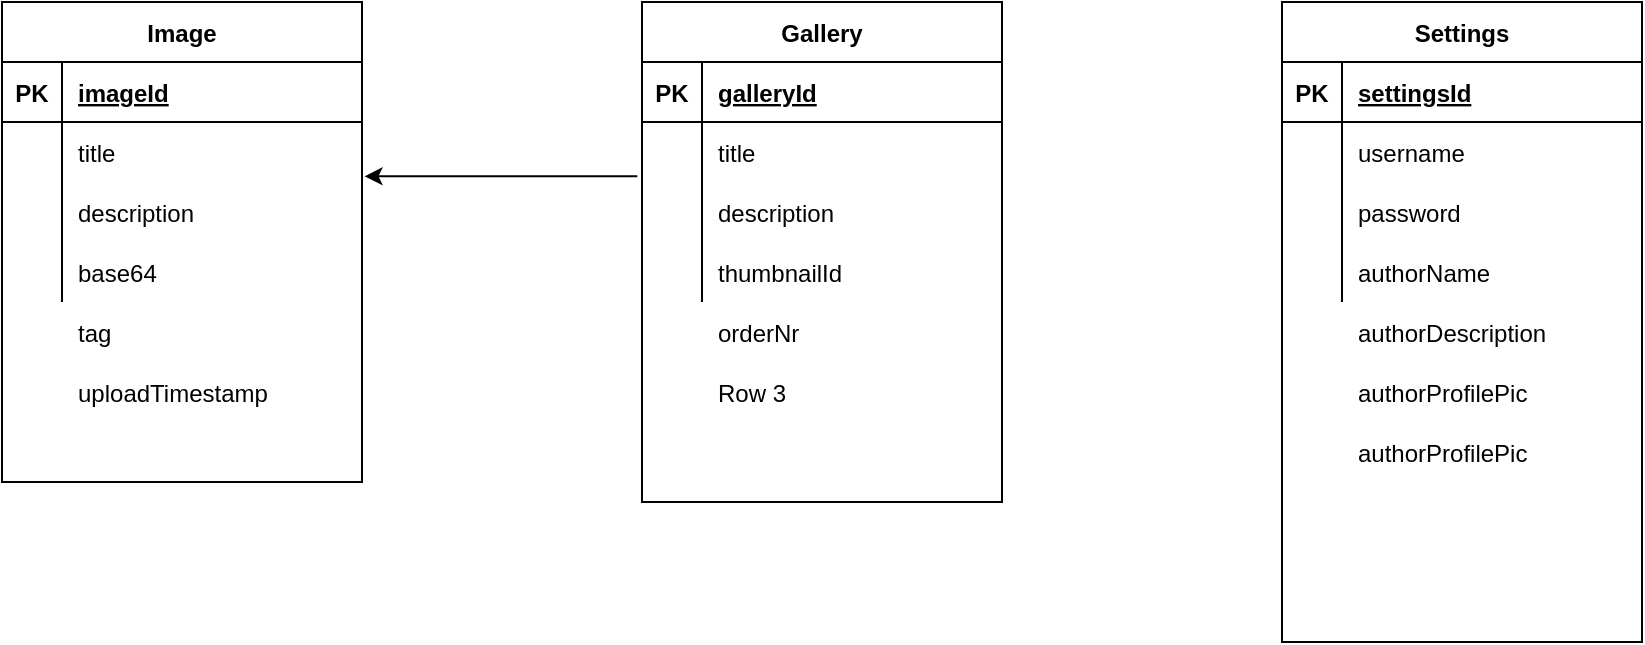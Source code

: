 <mxfile version="13.8.8" type="github">
  <diagram id="Vd4Sg8NFE2fkGkpVhoSi" name="Page-1">
    <mxGraphModel dx="813" dy="458" grid="1" gridSize="10" guides="1" tooltips="1" connect="1" arrows="1" fold="1" page="1" pageScale="1" pageWidth="1169" pageHeight="827" math="0" shadow="0">
      <root>
        <mxCell id="0" />
        <mxCell id="1" parent="0" />
        <mxCell id="tW5KRWOFJC_Va-rLxCqM-1" value="Image" style="shape=table;startSize=30;container=1;collapsible=1;childLayout=tableLayout;fixedRows=1;rowLines=0;fontStyle=1;align=center;resizeLast=1;" vertex="1" parent="1">
          <mxGeometry x="160" y="200" width="180" height="240" as="geometry" />
        </mxCell>
        <mxCell id="tW5KRWOFJC_Va-rLxCqM-2" value="" style="shape=partialRectangle;collapsible=0;dropTarget=0;pointerEvents=0;fillColor=none;top=0;left=0;bottom=1;right=0;points=[[0,0.5],[1,0.5]];portConstraint=eastwest;" vertex="1" parent="tW5KRWOFJC_Va-rLxCqM-1">
          <mxGeometry y="30" width="180" height="30" as="geometry" />
        </mxCell>
        <mxCell id="tW5KRWOFJC_Va-rLxCqM-3" value="PK" style="shape=partialRectangle;connectable=0;fillColor=none;top=0;left=0;bottom=0;right=0;fontStyle=1;overflow=hidden;" vertex="1" parent="tW5KRWOFJC_Va-rLxCqM-2">
          <mxGeometry width="30" height="30" as="geometry" />
        </mxCell>
        <mxCell id="tW5KRWOFJC_Va-rLxCqM-4" value="imageId" style="shape=partialRectangle;connectable=0;fillColor=none;top=0;left=0;bottom=0;right=0;align=left;spacingLeft=6;fontStyle=5;overflow=hidden;dashed=1;" vertex="1" parent="tW5KRWOFJC_Va-rLxCqM-2">
          <mxGeometry x="30" width="150" height="30" as="geometry" />
        </mxCell>
        <mxCell id="tW5KRWOFJC_Va-rLxCqM-5" value="" style="shape=partialRectangle;collapsible=0;dropTarget=0;pointerEvents=0;fillColor=none;top=0;left=0;bottom=0;right=0;points=[[0,0.5],[1,0.5]];portConstraint=eastwest;" vertex="1" parent="tW5KRWOFJC_Va-rLxCqM-1">
          <mxGeometry y="60" width="180" height="30" as="geometry" />
        </mxCell>
        <mxCell id="tW5KRWOFJC_Va-rLxCqM-6" value="" style="shape=partialRectangle;connectable=0;fillColor=none;top=0;left=0;bottom=0;right=0;editable=1;overflow=hidden;" vertex="1" parent="tW5KRWOFJC_Va-rLxCqM-5">
          <mxGeometry width="30" height="30" as="geometry" />
        </mxCell>
        <mxCell id="tW5KRWOFJC_Va-rLxCqM-7" value="title" style="shape=partialRectangle;connectable=0;fillColor=none;top=0;left=0;bottom=0;right=0;align=left;spacingLeft=6;overflow=hidden;" vertex="1" parent="tW5KRWOFJC_Va-rLxCqM-5">
          <mxGeometry x="30" width="150" height="30" as="geometry" />
        </mxCell>
        <mxCell id="tW5KRWOFJC_Va-rLxCqM-8" value="" style="shape=partialRectangle;collapsible=0;dropTarget=0;pointerEvents=0;fillColor=none;top=0;left=0;bottom=0;right=0;points=[[0,0.5],[1,0.5]];portConstraint=eastwest;" vertex="1" parent="tW5KRWOFJC_Va-rLxCqM-1">
          <mxGeometry y="90" width="180" height="30" as="geometry" />
        </mxCell>
        <mxCell id="tW5KRWOFJC_Va-rLxCqM-9" value="" style="shape=partialRectangle;connectable=0;fillColor=none;top=0;left=0;bottom=0;right=0;editable=1;overflow=hidden;" vertex="1" parent="tW5KRWOFJC_Va-rLxCqM-8">
          <mxGeometry width="30" height="30" as="geometry" />
        </mxCell>
        <mxCell id="tW5KRWOFJC_Va-rLxCqM-10" value="description" style="shape=partialRectangle;connectable=0;fillColor=none;top=0;left=0;bottom=0;right=0;align=left;spacingLeft=6;overflow=hidden;" vertex="1" parent="tW5KRWOFJC_Va-rLxCqM-8">
          <mxGeometry x="30" width="150" height="30" as="geometry" />
        </mxCell>
        <mxCell id="tW5KRWOFJC_Va-rLxCqM-11" value="" style="shape=partialRectangle;collapsible=0;dropTarget=0;pointerEvents=0;fillColor=none;top=0;left=0;bottom=0;right=0;points=[[0,0.5],[1,0.5]];portConstraint=eastwest;" vertex="1" parent="tW5KRWOFJC_Va-rLxCqM-1">
          <mxGeometry y="120" width="180" height="30" as="geometry" />
        </mxCell>
        <mxCell id="tW5KRWOFJC_Va-rLxCqM-12" value="" style="shape=partialRectangle;connectable=0;fillColor=none;top=0;left=0;bottom=0;right=0;editable=1;overflow=hidden;" vertex="1" parent="tW5KRWOFJC_Va-rLxCqM-11">
          <mxGeometry width="30" height="30" as="geometry" />
        </mxCell>
        <mxCell id="tW5KRWOFJC_Va-rLxCqM-13" value="base64" style="shape=partialRectangle;connectable=0;fillColor=none;top=0;left=0;bottom=0;right=0;align=left;spacingLeft=6;overflow=hidden;" vertex="1" parent="tW5KRWOFJC_Va-rLxCqM-11">
          <mxGeometry x="30" width="150" height="30" as="geometry" />
        </mxCell>
        <mxCell id="tW5KRWOFJC_Va-rLxCqM-27" value="Gallery" style="shape=table;startSize=30;container=1;collapsible=1;childLayout=tableLayout;fixedRows=1;rowLines=0;fontStyle=1;align=center;resizeLast=1;" vertex="1" parent="1">
          <mxGeometry x="480" y="200" width="180" height="250" as="geometry" />
        </mxCell>
        <mxCell id="tW5KRWOFJC_Va-rLxCqM-28" value="" style="shape=partialRectangle;collapsible=0;dropTarget=0;pointerEvents=0;fillColor=none;top=0;left=0;bottom=1;right=0;points=[[0,0.5],[1,0.5]];portConstraint=eastwest;" vertex="1" parent="tW5KRWOFJC_Va-rLxCqM-27">
          <mxGeometry y="30" width="180" height="30" as="geometry" />
        </mxCell>
        <mxCell id="tW5KRWOFJC_Va-rLxCqM-29" value="PK" style="shape=partialRectangle;connectable=0;fillColor=none;top=0;left=0;bottom=0;right=0;fontStyle=1;overflow=hidden;" vertex="1" parent="tW5KRWOFJC_Va-rLxCqM-28">
          <mxGeometry width="30" height="30" as="geometry" />
        </mxCell>
        <mxCell id="tW5KRWOFJC_Va-rLxCqM-30" value="galleryId" style="shape=partialRectangle;connectable=0;fillColor=none;top=0;left=0;bottom=0;right=0;align=left;spacingLeft=6;fontStyle=5;overflow=hidden;" vertex="1" parent="tW5KRWOFJC_Va-rLxCqM-28">
          <mxGeometry x="30" width="150" height="30" as="geometry" />
        </mxCell>
        <mxCell id="tW5KRWOFJC_Va-rLxCqM-31" value="" style="shape=partialRectangle;collapsible=0;dropTarget=0;pointerEvents=0;fillColor=none;top=0;left=0;bottom=0;right=0;points=[[0,0.5],[1,0.5]];portConstraint=eastwest;" vertex="1" parent="tW5KRWOFJC_Va-rLxCqM-27">
          <mxGeometry y="60" width="180" height="30" as="geometry" />
        </mxCell>
        <mxCell id="tW5KRWOFJC_Va-rLxCqM-32" value="" style="shape=partialRectangle;connectable=0;fillColor=none;top=0;left=0;bottom=0;right=0;editable=1;overflow=hidden;" vertex="1" parent="tW5KRWOFJC_Va-rLxCqM-31">
          <mxGeometry width="30" height="30" as="geometry" />
        </mxCell>
        <mxCell id="tW5KRWOFJC_Va-rLxCqM-33" value="title" style="shape=partialRectangle;connectable=0;fillColor=none;top=0;left=0;bottom=0;right=0;align=left;spacingLeft=6;overflow=hidden;" vertex="1" parent="tW5KRWOFJC_Va-rLxCqM-31">
          <mxGeometry x="30" width="150" height="30" as="geometry" />
        </mxCell>
        <mxCell id="tW5KRWOFJC_Va-rLxCqM-34" value="" style="shape=partialRectangle;collapsible=0;dropTarget=0;pointerEvents=0;fillColor=none;top=0;left=0;bottom=0;right=0;points=[[0,0.5],[1,0.5]];portConstraint=eastwest;" vertex="1" parent="tW5KRWOFJC_Va-rLxCqM-27">
          <mxGeometry y="90" width="180" height="30" as="geometry" />
        </mxCell>
        <mxCell id="tW5KRWOFJC_Va-rLxCqM-35" value="" style="shape=partialRectangle;connectable=0;fillColor=none;top=0;left=0;bottom=0;right=0;editable=1;overflow=hidden;" vertex="1" parent="tW5KRWOFJC_Va-rLxCqM-34">
          <mxGeometry width="30" height="30" as="geometry" />
        </mxCell>
        <mxCell id="tW5KRWOFJC_Va-rLxCqM-36" value="description" style="shape=partialRectangle;connectable=0;fillColor=none;top=0;left=0;bottom=0;right=0;align=left;spacingLeft=6;overflow=hidden;" vertex="1" parent="tW5KRWOFJC_Va-rLxCqM-34">
          <mxGeometry x="30" width="150" height="30" as="geometry" />
        </mxCell>
        <mxCell id="tW5KRWOFJC_Va-rLxCqM-37" value="" style="shape=partialRectangle;collapsible=0;dropTarget=0;pointerEvents=0;fillColor=none;top=0;left=0;bottom=0;right=0;points=[[0,0.5],[1,0.5]];portConstraint=eastwest;dashed=1;" vertex="1" parent="tW5KRWOFJC_Va-rLxCqM-27">
          <mxGeometry y="120" width="180" height="30" as="geometry" />
        </mxCell>
        <mxCell id="tW5KRWOFJC_Va-rLxCqM-38" value="" style="shape=partialRectangle;connectable=0;fillColor=none;top=0;left=0;bottom=0;right=0;editable=1;overflow=hidden;" vertex="1" parent="tW5KRWOFJC_Va-rLxCqM-37">
          <mxGeometry width="30" height="30" as="geometry" />
        </mxCell>
        <mxCell id="tW5KRWOFJC_Va-rLxCqM-39" value="thumbnailId" style="shape=partialRectangle;connectable=0;fillColor=none;top=0;left=0;bottom=0;right=0;align=left;spacingLeft=6;overflow=hidden;dashed=1;" vertex="1" parent="tW5KRWOFJC_Va-rLxCqM-37">
          <mxGeometry x="30" width="150" height="30" as="geometry" />
        </mxCell>
        <mxCell id="tW5KRWOFJC_Va-rLxCqM-44" value="" style="endArrow=none;html=1;startArrow=classic;startFill=1;exitX=1.007;exitY=-0.095;exitDx=0;exitDy=0;exitPerimeter=0;entryX=-0.013;entryY=0.905;entryDx=0;entryDy=0;entryPerimeter=0;" edge="1" parent="1" source="tW5KRWOFJC_Va-rLxCqM-8" target="tW5KRWOFJC_Va-rLxCqM-31">
          <mxGeometry width="50" height="50" relative="1" as="geometry">
            <mxPoint x="330" y="280" as="sourcePoint" />
            <mxPoint x="469" y="280" as="targetPoint" />
          </mxGeometry>
        </mxCell>
        <mxCell id="tW5KRWOFJC_Va-rLxCqM-45" value="Settings" style="shape=table;startSize=30;container=1;collapsible=1;childLayout=tableLayout;fixedRows=1;rowLines=0;fontStyle=1;align=center;resizeLast=1;" vertex="1" parent="1">
          <mxGeometry x="800" y="200" width="180" height="320" as="geometry" />
        </mxCell>
        <mxCell id="tW5KRWOFJC_Va-rLxCqM-46" value="" style="shape=partialRectangle;collapsible=0;dropTarget=0;pointerEvents=0;fillColor=none;top=0;left=0;bottom=1;right=0;points=[[0,0.5],[1,0.5]];portConstraint=eastwest;" vertex="1" parent="tW5KRWOFJC_Va-rLxCqM-45">
          <mxGeometry y="30" width="180" height="30" as="geometry" />
        </mxCell>
        <mxCell id="tW5KRWOFJC_Va-rLxCqM-47" value="PK" style="shape=partialRectangle;connectable=0;fillColor=none;top=0;left=0;bottom=0;right=0;fontStyle=1;overflow=hidden;" vertex="1" parent="tW5KRWOFJC_Va-rLxCqM-46">
          <mxGeometry width="30" height="30" as="geometry" />
        </mxCell>
        <mxCell id="tW5KRWOFJC_Va-rLxCqM-48" value="settingsId" style="shape=partialRectangle;connectable=0;fillColor=none;top=0;left=0;bottom=0;right=0;align=left;spacingLeft=6;fontStyle=5;overflow=hidden;" vertex="1" parent="tW5KRWOFJC_Va-rLxCqM-46">
          <mxGeometry x="30" width="150" height="30" as="geometry" />
        </mxCell>
        <mxCell id="tW5KRWOFJC_Va-rLxCqM-49" value="" style="shape=partialRectangle;collapsible=0;dropTarget=0;pointerEvents=0;fillColor=none;top=0;left=0;bottom=0;right=0;points=[[0,0.5],[1,0.5]];portConstraint=eastwest;" vertex="1" parent="tW5KRWOFJC_Va-rLxCqM-45">
          <mxGeometry y="60" width="180" height="30" as="geometry" />
        </mxCell>
        <mxCell id="tW5KRWOFJC_Va-rLxCqM-50" value="" style="shape=partialRectangle;connectable=0;fillColor=none;top=0;left=0;bottom=0;right=0;editable=1;overflow=hidden;" vertex="1" parent="tW5KRWOFJC_Va-rLxCqM-49">
          <mxGeometry width="30" height="30" as="geometry" />
        </mxCell>
        <mxCell id="tW5KRWOFJC_Va-rLxCqM-51" value="username" style="shape=partialRectangle;connectable=0;fillColor=none;top=0;left=0;bottom=0;right=0;align=left;spacingLeft=6;overflow=hidden;" vertex="1" parent="tW5KRWOFJC_Va-rLxCqM-49">
          <mxGeometry x="30" width="150" height="30" as="geometry" />
        </mxCell>
        <mxCell id="tW5KRWOFJC_Va-rLxCqM-52" value="" style="shape=partialRectangle;collapsible=0;dropTarget=0;pointerEvents=0;fillColor=none;top=0;left=0;bottom=0;right=0;points=[[0,0.5],[1,0.5]];portConstraint=eastwest;" vertex="1" parent="tW5KRWOFJC_Va-rLxCqM-45">
          <mxGeometry y="90" width="180" height="30" as="geometry" />
        </mxCell>
        <mxCell id="tW5KRWOFJC_Va-rLxCqM-53" value="" style="shape=partialRectangle;connectable=0;fillColor=none;top=0;left=0;bottom=0;right=0;editable=1;overflow=hidden;" vertex="1" parent="tW5KRWOFJC_Va-rLxCqM-52">
          <mxGeometry width="30" height="30" as="geometry" />
        </mxCell>
        <mxCell id="tW5KRWOFJC_Va-rLxCqM-54" value="password" style="shape=partialRectangle;connectable=0;fillColor=none;top=0;left=0;bottom=0;right=0;align=left;spacingLeft=6;overflow=hidden;" vertex="1" parent="tW5KRWOFJC_Va-rLxCqM-52">
          <mxGeometry x="30" width="150" height="30" as="geometry" />
        </mxCell>
        <mxCell id="tW5KRWOFJC_Va-rLxCqM-55" value="" style="shape=partialRectangle;collapsible=0;dropTarget=0;pointerEvents=0;fillColor=none;top=0;left=0;bottom=0;right=0;points=[[0,0.5],[1,0.5]];portConstraint=eastwest;" vertex="1" parent="tW5KRWOFJC_Va-rLxCqM-45">
          <mxGeometry y="120" width="180" height="30" as="geometry" />
        </mxCell>
        <mxCell id="tW5KRWOFJC_Va-rLxCqM-56" value="" style="shape=partialRectangle;connectable=0;fillColor=none;top=0;left=0;bottom=0;right=0;editable=1;overflow=hidden;" vertex="1" parent="tW5KRWOFJC_Va-rLxCqM-55">
          <mxGeometry width="30" height="30" as="geometry" />
        </mxCell>
        <mxCell id="tW5KRWOFJC_Va-rLxCqM-57" value="authorName" style="shape=partialRectangle;connectable=0;fillColor=none;top=0;left=0;bottom=0;right=0;align=left;spacingLeft=6;overflow=hidden;" vertex="1" parent="tW5KRWOFJC_Va-rLxCqM-55">
          <mxGeometry x="30" width="150" height="30" as="geometry" />
        </mxCell>
        <mxCell id="tW5KRWOFJC_Va-rLxCqM-59" value="orderNr" style="shape=partialRectangle;connectable=0;fillColor=none;top=0;left=0;bottom=0;right=0;align=left;spacingLeft=6;overflow=hidden;" vertex="1" parent="1">
          <mxGeometry x="510" y="350" width="150" height="30" as="geometry" />
        </mxCell>
        <mxCell id="tW5KRWOFJC_Va-rLxCqM-60" value="Row 3" style="shape=partialRectangle;connectable=0;fillColor=none;top=0;left=0;bottom=0;right=0;align=left;spacingLeft=6;overflow=hidden;" vertex="1" parent="1">
          <mxGeometry x="510" y="380" width="150" height="30" as="geometry" />
        </mxCell>
        <mxCell id="tW5KRWOFJC_Va-rLxCqM-61" value="tag" style="shape=partialRectangle;connectable=0;fillColor=none;top=0;left=0;bottom=0;right=0;align=left;spacingLeft=6;overflow=hidden;" vertex="1" parent="1">
          <mxGeometry x="190" y="350" width="150" height="30" as="geometry" />
        </mxCell>
        <mxCell id="tW5KRWOFJC_Va-rLxCqM-62" value="uploadTimestamp" style="shape=partialRectangle;connectable=0;fillColor=none;top=0;left=0;bottom=0;right=0;align=left;spacingLeft=6;overflow=hidden;" vertex="1" parent="1">
          <mxGeometry x="190" y="380" width="150" height="30" as="geometry" />
        </mxCell>
        <mxCell id="tW5KRWOFJC_Va-rLxCqM-63" value="authorDescription" style="shape=partialRectangle;connectable=0;fillColor=none;top=0;left=0;bottom=0;right=0;align=left;spacingLeft=6;overflow=hidden;" vertex="1" parent="1">
          <mxGeometry x="830" y="350" width="150" height="30" as="geometry" />
        </mxCell>
        <mxCell id="tW5KRWOFJC_Va-rLxCqM-64" value="authorProfilePic" style="shape=partialRectangle;connectable=0;fillColor=none;top=0;left=0;bottom=0;right=0;align=left;spacingLeft=6;overflow=hidden;" vertex="1" parent="1">
          <mxGeometry x="830" y="380" width="150" height="30" as="geometry" />
        </mxCell>
        <mxCell id="tW5KRWOFJC_Va-rLxCqM-65" value="authorProfilePic" style="shape=partialRectangle;connectable=0;fillColor=none;top=0;left=0;bottom=0;right=0;align=left;spacingLeft=6;overflow=hidden;" vertex="1" parent="1">
          <mxGeometry x="830" y="410" width="150" height="30" as="geometry" />
        </mxCell>
      </root>
    </mxGraphModel>
  </diagram>
</mxfile>
